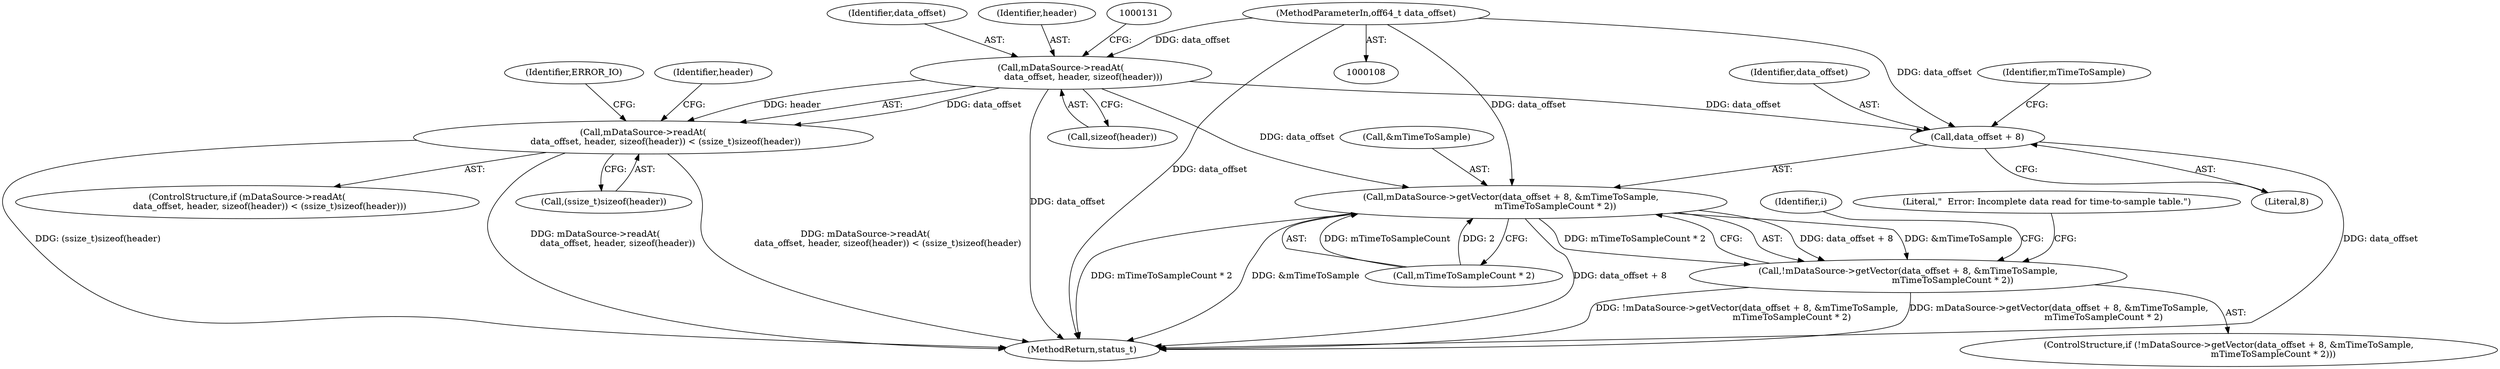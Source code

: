 digraph "0_Android_45737cb776625f17384540523674761e6313e6d4_1@API" {
"1000125" [label="(Call,mDataSource->readAt(\n                data_offset, header, sizeof(header)))"];
"1000109" [label="(MethodParameterIn,off64_t data_offset)"];
"1000124" [label="(Call,mDataSource->readAt(\n                data_offset, header, sizeof(header)) < (ssize_t)sizeof(header))"];
"1000172" [label="(Call,mDataSource->getVector(data_offset + 8, &mTimeToSample,\n                                mTimeToSampleCount * 2))"];
"1000171" [label="(Call,!mDataSource->getVector(data_offset + 8, &mTimeToSample,\n                                mTimeToSampleCount * 2))"];
"1000173" [label="(Call,data_offset + 8)"];
"1000109" [label="(MethodParameterIn,off64_t data_offset)"];
"1000124" [label="(Call,mDataSource->readAt(\n                data_offset, header, sizeof(header)) < (ssize_t)sizeof(header))"];
"1000171" [label="(Call,!mDataSource->getVector(data_offset + 8, &mTimeToSample,\n                                mTimeToSampleCount * 2))"];
"1000176" [label="(Call,&mTimeToSample)"];
"1000126" [label="(Identifier,data_offset)"];
"1000127" [label="(Identifier,header)"];
"1000189" [label="(Identifier,i)"];
"1000175" [label="(Literal,8)"];
"1000177" [label="(Identifier,mTimeToSample)"];
"1000178" [label="(Call,mTimeToSampleCount * 2)"];
"1000125" [label="(Call,mDataSource->readAt(\n                data_offset, header, sizeof(header)))"];
"1000170" [label="(ControlStructure,if (!mDataSource->getVector(data_offset + 8, &mTimeToSample,\n                                mTimeToSampleCount * 2)))"];
"1000136" [label="(Identifier,ERROR_IO)"];
"1000123" [label="(ControlStructure,if (mDataSource->readAt(\n                data_offset, header, sizeof(header)) < (ssize_t)sizeof(header)))"];
"1000173" [label="(Call,data_offset + 8)"];
"1000128" [label="(Call,sizeof(header))"];
"1000183" [label="(Literal,\"  Error: Incomplete data read for time-to-sample table.\")"];
"1000206" [label="(MethodReturn,status_t)"];
"1000140" [label="(Identifier,header)"];
"1000172" [label="(Call,mDataSource->getVector(data_offset + 8, &mTimeToSample,\n                                mTimeToSampleCount * 2))"];
"1000174" [label="(Identifier,data_offset)"];
"1000130" [label="(Call,(ssize_t)sizeof(header))"];
"1000125" -> "1000124"  [label="AST: "];
"1000125" -> "1000128"  [label="CFG: "];
"1000126" -> "1000125"  [label="AST: "];
"1000127" -> "1000125"  [label="AST: "];
"1000128" -> "1000125"  [label="AST: "];
"1000131" -> "1000125"  [label="CFG: "];
"1000125" -> "1000206"  [label="DDG: data_offset"];
"1000125" -> "1000124"  [label="DDG: data_offset"];
"1000125" -> "1000124"  [label="DDG: header"];
"1000109" -> "1000125"  [label="DDG: data_offset"];
"1000125" -> "1000172"  [label="DDG: data_offset"];
"1000125" -> "1000173"  [label="DDG: data_offset"];
"1000109" -> "1000108"  [label="AST: "];
"1000109" -> "1000206"  [label="DDG: data_offset"];
"1000109" -> "1000172"  [label="DDG: data_offset"];
"1000109" -> "1000173"  [label="DDG: data_offset"];
"1000124" -> "1000123"  [label="AST: "];
"1000124" -> "1000130"  [label="CFG: "];
"1000130" -> "1000124"  [label="AST: "];
"1000136" -> "1000124"  [label="CFG: "];
"1000140" -> "1000124"  [label="CFG: "];
"1000124" -> "1000206"  [label="DDG: (ssize_t)sizeof(header)"];
"1000124" -> "1000206"  [label="DDG: mDataSource->readAt(\n                data_offset, header, sizeof(header))"];
"1000124" -> "1000206"  [label="DDG: mDataSource->readAt(\n                data_offset, header, sizeof(header)) < (ssize_t)sizeof(header)"];
"1000172" -> "1000171"  [label="AST: "];
"1000172" -> "1000178"  [label="CFG: "];
"1000173" -> "1000172"  [label="AST: "];
"1000176" -> "1000172"  [label="AST: "];
"1000178" -> "1000172"  [label="AST: "];
"1000171" -> "1000172"  [label="CFG: "];
"1000172" -> "1000206"  [label="DDG: mTimeToSampleCount * 2"];
"1000172" -> "1000206"  [label="DDG: &mTimeToSample"];
"1000172" -> "1000206"  [label="DDG: data_offset + 8"];
"1000172" -> "1000171"  [label="DDG: data_offset + 8"];
"1000172" -> "1000171"  [label="DDG: &mTimeToSample"];
"1000172" -> "1000171"  [label="DDG: mTimeToSampleCount * 2"];
"1000178" -> "1000172"  [label="DDG: mTimeToSampleCount"];
"1000178" -> "1000172"  [label="DDG: 2"];
"1000171" -> "1000170"  [label="AST: "];
"1000183" -> "1000171"  [label="CFG: "];
"1000189" -> "1000171"  [label="CFG: "];
"1000171" -> "1000206"  [label="DDG: mDataSource->getVector(data_offset + 8, &mTimeToSample,\n                                mTimeToSampleCount * 2)"];
"1000171" -> "1000206"  [label="DDG: !mDataSource->getVector(data_offset + 8, &mTimeToSample,\n                                mTimeToSampleCount * 2)"];
"1000173" -> "1000175"  [label="CFG: "];
"1000174" -> "1000173"  [label="AST: "];
"1000175" -> "1000173"  [label="AST: "];
"1000177" -> "1000173"  [label="CFG: "];
"1000173" -> "1000206"  [label="DDG: data_offset"];
}

